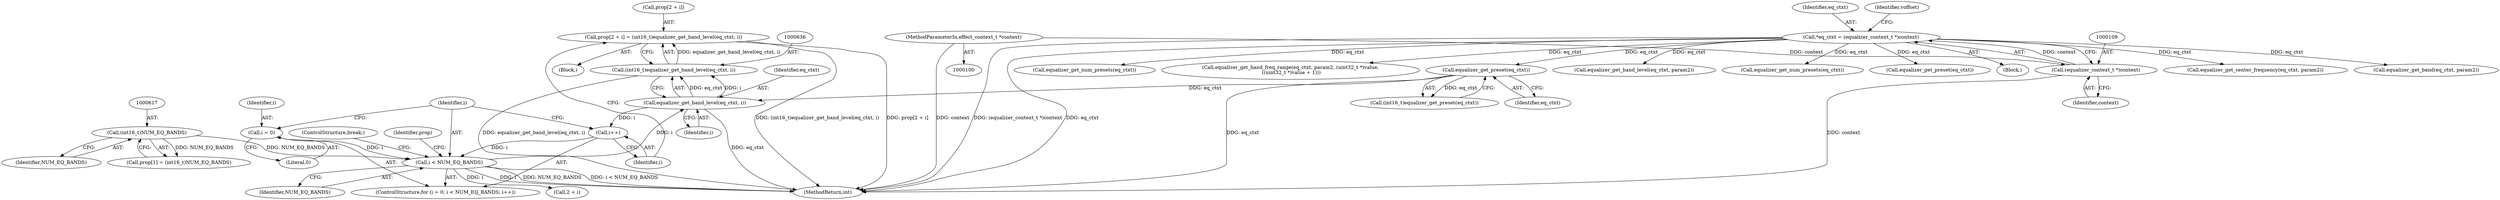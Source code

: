 digraph "0_Android_d72ea85c78a1a68bf99fd5804ad9784b4102fe57@array" {
"1000629" [label="(Call,prop[2 + i] = (int16_t)equalizer_get_band_level(eq_ctxt, i))"];
"1000635" [label="(Call,(int16_t)equalizer_get_band_level(eq_ctxt, i))"];
"1000637" [label="(Call,equalizer_get_band_level(eq_ctxt, i))"];
"1000610" [label="(Call,equalizer_get_preset(eq_ctxt))"];
"1000106" [label="(Call,*eq_ctxt = (equalizer_context_t *)context)"];
"1000108" [label="(Call,(equalizer_context_t *)context)"];
"1000101" [label="(MethodParameterIn,effect_context_t *context)"];
"1000623" [label="(Call,i < NUM_EQ_BANDS)"];
"1000620" [label="(Call,i = 0)"];
"1000626" [label="(Call,i++)"];
"1000616" [label="(Call,(int16_t)NUM_EQ_BANDS)"];
"1000621" [label="(Identifier,i)"];
"1000113" [label="(Identifier,voffset)"];
"1000438" [label="(Call,equalizer_get_center_frequency(eq_ctxt, param2))"];
"1000504" [label="(Call,equalizer_get_band(eq_ctxt, param2))"];
"1000612" [label="(Call,prop[1] = (int16_t)NUM_EQ_BANDS)"];
"1000608" [label="(Call,(int16_t)equalizer_get_preset(eq_ctxt))"];
"1000640" [label="(ControlStructure,break;)"];
"1000624" [label="(Identifier,i)"];
"1000610" [label="(Call,equalizer_get_preset(eq_ctxt))"];
"1000550" [label="(Call,equalizer_get_num_presets(eq_ctxt))"];
"1000611" [label="(Identifier,eq_ctxt)"];
"1000625" [label="(Identifier,NUM_EQ_BANDS)"];
"1000622" [label="(Literal,0)"];
"1000627" [label="(Identifier,i)"];
"1000637" [label="(Call,equalizer_get_band_level(eq_ctxt, i))"];
"1000639" [label="(Identifier,i)"];
"1000619" [label="(ControlStructure,for (i = 0; i < NUM_EQ_BANDS; i++))"];
"1000631" [label="(Identifier,prop)"];
"1000108" [label="(Call,(equalizer_context_t *)context)"];
"1000629" [label="(Call,prop[2 + i] = (int16_t)equalizer_get_band_level(eq_ctxt, i))"];
"1000626" [label="(Call,i++)"];
"1000477" [label="(Call,equalizer_get_band_freq_range(eq_ctxt, param2, (uint32_t *)value,\n ((uint32_t *)value + 1)))"];
"1000394" [label="(Call,equalizer_get_band_level(eq_ctxt, param2))"];
"1000618" [label="(Identifier,NUM_EQ_BANDS)"];
"1000533" [label="(Call,equalizer_get_num_presets(eq_ctxt))"];
"1000519" [label="(Call,equalizer_get_preset(eq_ctxt))"];
"1000635" [label="(Call,(int16_t)equalizer_get_band_level(eq_ctxt, i))"];
"1000651" [label="(MethodReturn,int)"];
"1000106" [label="(Call,*eq_ctxt = (equalizer_context_t *)context)"];
"1000616" [label="(Call,(int16_t)NUM_EQ_BANDS)"];
"1000623" [label="(Call,i < NUM_EQ_BANDS)"];
"1000632" [label="(Call,2 + i)"];
"1000101" [label="(MethodParameterIn,effect_context_t *context)"];
"1000628" [label="(Block,)"];
"1000630" [label="(Call,prop[2 + i])"];
"1000110" [label="(Identifier,context)"];
"1000638" [label="(Identifier,eq_ctxt)"];
"1000107" [label="(Identifier,eq_ctxt)"];
"1000620" [label="(Call,i = 0)"];
"1000104" [label="(Block,)"];
"1000629" -> "1000628"  [label="AST: "];
"1000629" -> "1000635"  [label="CFG: "];
"1000630" -> "1000629"  [label="AST: "];
"1000635" -> "1000629"  [label="AST: "];
"1000627" -> "1000629"  [label="CFG: "];
"1000629" -> "1000651"  [label="DDG: prop[2 + i]"];
"1000629" -> "1000651"  [label="DDG: (int16_t)equalizer_get_band_level(eq_ctxt, i)"];
"1000635" -> "1000629"  [label="DDG: equalizer_get_band_level(eq_ctxt, i)"];
"1000635" -> "1000637"  [label="CFG: "];
"1000636" -> "1000635"  [label="AST: "];
"1000637" -> "1000635"  [label="AST: "];
"1000635" -> "1000651"  [label="DDG: equalizer_get_band_level(eq_ctxt, i)"];
"1000637" -> "1000635"  [label="DDG: eq_ctxt"];
"1000637" -> "1000635"  [label="DDG: i"];
"1000637" -> "1000639"  [label="CFG: "];
"1000638" -> "1000637"  [label="AST: "];
"1000639" -> "1000637"  [label="AST: "];
"1000637" -> "1000651"  [label="DDG: eq_ctxt"];
"1000637" -> "1000626"  [label="DDG: i"];
"1000610" -> "1000637"  [label="DDG: eq_ctxt"];
"1000623" -> "1000637"  [label="DDG: i"];
"1000610" -> "1000608"  [label="AST: "];
"1000610" -> "1000611"  [label="CFG: "];
"1000611" -> "1000610"  [label="AST: "];
"1000608" -> "1000610"  [label="CFG: "];
"1000610" -> "1000651"  [label="DDG: eq_ctxt"];
"1000610" -> "1000608"  [label="DDG: eq_ctxt"];
"1000106" -> "1000610"  [label="DDG: eq_ctxt"];
"1000106" -> "1000104"  [label="AST: "];
"1000106" -> "1000108"  [label="CFG: "];
"1000107" -> "1000106"  [label="AST: "];
"1000108" -> "1000106"  [label="AST: "];
"1000113" -> "1000106"  [label="CFG: "];
"1000106" -> "1000651"  [label="DDG: (equalizer_context_t *)context"];
"1000106" -> "1000651"  [label="DDG: eq_ctxt"];
"1000108" -> "1000106"  [label="DDG: context"];
"1000106" -> "1000394"  [label="DDG: eq_ctxt"];
"1000106" -> "1000438"  [label="DDG: eq_ctxt"];
"1000106" -> "1000477"  [label="DDG: eq_ctxt"];
"1000106" -> "1000504"  [label="DDG: eq_ctxt"];
"1000106" -> "1000519"  [label="DDG: eq_ctxt"];
"1000106" -> "1000533"  [label="DDG: eq_ctxt"];
"1000106" -> "1000550"  [label="DDG: eq_ctxt"];
"1000108" -> "1000110"  [label="CFG: "];
"1000109" -> "1000108"  [label="AST: "];
"1000110" -> "1000108"  [label="AST: "];
"1000108" -> "1000651"  [label="DDG: context"];
"1000101" -> "1000108"  [label="DDG: context"];
"1000101" -> "1000100"  [label="AST: "];
"1000101" -> "1000651"  [label="DDG: context"];
"1000623" -> "1000619"  [label="AST: "];
"1000623" -> "1000625"  [label="CFG: "];
"1000624" -> "1000623"  [label="AST: "];
"1000625" -> "1000623"  [label="AST: "];
"1000631" -> "1000623"  [label="CFG: "];
"1000640" -> "1000623"  [label="CFG: "];
"1000623" -> "1000651"  [label="DDG: i < NUM_EQ_BANDS"];
"1000623" -> "1000651"  [label="DDG: i"];
"1000623" -> "1000651"  [label="DDG: NUM_EQ_BANDS"];
"1000620" -> "1000623"  [label="DDG: i"];
"1000626" -> "1000623"  [label="DDG: i"];
"1000616" -> "1000623"  [label="DDG: NUM_EQ_BANDS"];
"1000623" -> "1000632"  [label="DDG: i"];
"1000620" -> "1000619"  [label="AST: "];
"1000620" -> "1000622"  [label="CFG: "];
"1000621" -> "1000620"  [label="AST: "];
"1000622" -> "1000620"  [label="AST: "];
"1000624" -> "1000620"  [label="CFG: "];
"1000626" -> "1000619"  [label="AST: "];
"1000626" -> "1000627"  [label="CFG: "];
"1000627" -> "1000626"  [label="AST: "];
"1000624" -> "1000626"  [label="CFG: "];
"1000616" -> "1000612"  [label="AST: "];
"1000616" -> "1000618"  [label="CFG: "];
"1000617" -> "1000616"  [label="AST: "];
"1000618" -> "1000616"  [label="AST: "];
"1000612" -> "1000616"  [label="CFG: "];
"1000616" -> "1000612"  [label="DDG: NUM_EQ_BANDS"];
}
